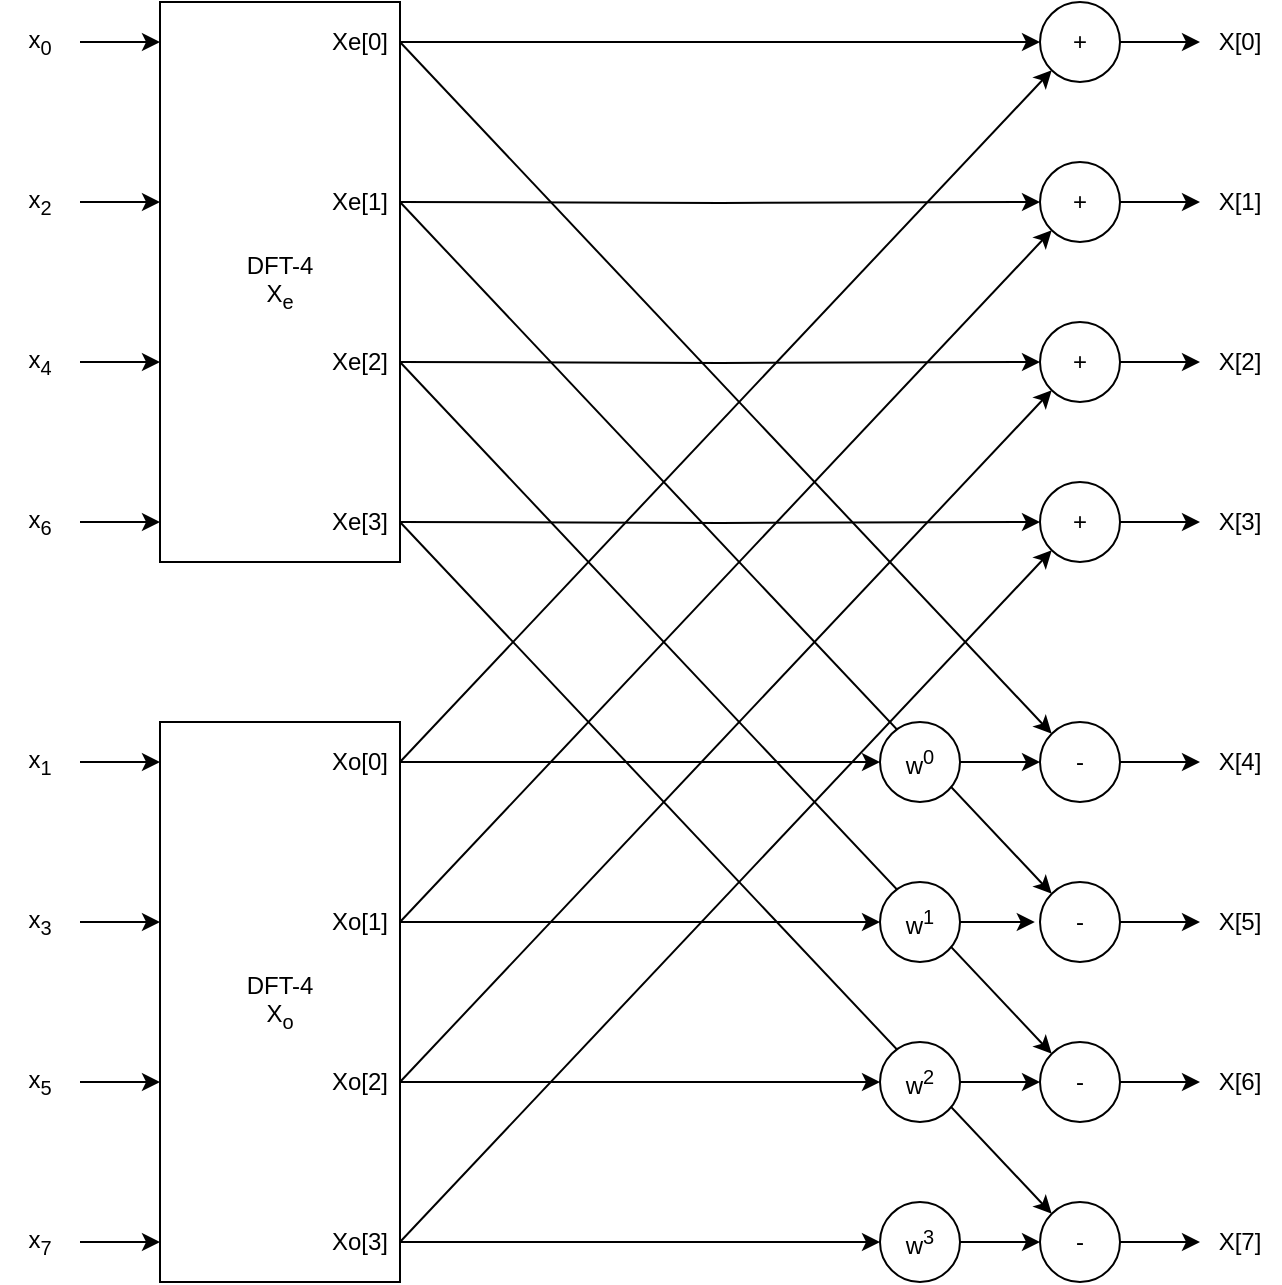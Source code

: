 <mxfile version="24.7.17" pages="2">
  <diagram name="2xDFT4" id="gD8c96IkgTmoQLY79Ei3">
    <mxGraphModel dx="957" dy="1073" grid="1" gridSize="10" guides="1" tooltips="1" connect="1" arrows="1" fold="1" page="1" pageScale="1" pageWidth="850" pageHeight="1100" math="0" shadow="0">
      <root>
        <mxCell id="0" />
        <mxCell id="1" parent="0" />
        <mxCell id="3q37I09VjITPh739Htb_-2" value="DFT-4&lt;br&gt;&lt;div&gt;X&lt;sub&gt;o&lt;/sub&gt;&lt;/div&gt;" style="rounded=0;whiteSpace=wrap;html=1;" vertex="1" parent="1">
          <mxGeometry x="240" y="560" width="120" height="280" as="geometry" />
        </mxCell>
        <mxCell id="3q37I09VjITPh739Htb_-1" value="DFT-4&lt;br&gt;&lt;div&gt;X&lt;sub&gt;e&lt;/sub&gt;&lt;/div&gt;" style="rounded=0;whiteSpace=wrap;html=1;" vertex="1" parent="1">
          <mxGeometry x="240" y="200" width="120" height="280" as="geometry" />
        </mxCell>
        <mxCell id="QU17nhUeq2356L-H8gX_-61" value="" style="endArrow=classic;html=1;rounded=0;entryX=0;entryY=0;entryDx=0;entryDy=0;exitX=1;exitY=0.5;exitDx=0;exitDy=0;" edge="1" parent="1" source="QU17nhUeq2356L-H8gX_-16" target="QU17nhUeq2356L-H8gX_-53">
          <mxGeometry width="50" height="50" relative="1" as="geometry">
            <mxPoint x="600" y="590" as="sourcePoint" />
            <mxPoint x="650" y="540" as="targetPoint" />
          </mxGeometry>
        </mxCell>
        <mxCell id="QU17nhUeq2356L-H8gX_-59" value="" style="endArrow=classic;html=1;rounded=0;entryX=0;entryY=0;entryDx=0;entryDy=0;exitX=1;exitY=0.5;exitDx=0;exitDy=0;" edge="1" parent="1" source="QU17nhUeq2356L-H8gX_-15" target="QU17nhUeq2356L-H8gX_-49">
          <mxGeometry width="50" height="50" relative="1" as="geometry">
            <mxPoint x="600" y="590" as="sourcePoint" />
            <mxPoint x="650" y="540" as="targetPoint" />
          </mxGeometry>
        </mxCell>
        <mxCell id="QU17nhUeq2356L-H8gX_-57" value="" style="endArrow=classic;html=1;rounded=0;entryX=0;entryY=0;entryDx=0;entryDy=0;exitX=1;exitY=0.5;exitDx=0;exitDy=0;" edge="1" parent="1" source="QU17nhUeq2356L-H8gX_-14" target="QU17nhUeq2356L-H8gX_-45">
          <mxGeometry width="50" height="50" relative="1" as="geometry">
            <mxPoint x="600" y="590" as="sourcePoint" />
            <mxPoint x="650" y="540" as="targetPoint" />
          </mxGeometry>
        </mxCell>
        <mxCell id="QU17nhUeq2356L-H8gX_-1" value="X[0]" style="text;html=1;align=center;verticalAlign=middle;whiteSpace=wrap;rounded=0;" vertex="1" parent="1">
          <mxGeometry x="760" y="200" width="40" height="40" as="geometry" />
        </mxCell>
        <mxCell id="QU17nhUeq2356L-H8gX_-3" value="X[1]" style="text;html=1;align=center;verticalAlign=middle;whiteSpace=wrap;rounded=0;" vertex="1" parent="1">
          <mxGeometry x="760" y="280" width="40" height="40" as="geometry" />
        </mxCell>
        <mxCell id="QU17nhUeq2356L-H8gX_-4" value="X[2]" style="text;html=1;align=center;verticalAlign=middle;whiteSpace=wrap;rounded=0;" vertex="1" parent="1">
          <mxGeometry x="760" y="360" width="40" height="40" as="geometry" />
        </mxCell>
        <mxCell id="QU17nhUeq2356L-H8gX_-5" value="X[3]" style="text;html=1;align=center;verticalAlign=middle;whiteSpace=wrap;rounded=0;" vertex="1" parent="1">
          <mxGeometry x="760" y="440" width="40" height="40" as="geometry" />
        </mxCell>
        <mxCell id="QU17nhUeq2356L-H8gX_-6" value="X[4]" style="text;html=1;align=center;verticalAlign=middle;whiteSpace=wrap;rounded=0;" vertex="1" parent="1">
          <mxGeometry x="760" y="560" width="40" height="40" as="geometry" />
        </mxCell>
        <mxCell id="QU17nhUeq2356L-H8gX_-7" value="X[5]" style="text;html=1;align=center;verticalAlign=middle;whiteSpace=wrap;rounded=0;rotation=0;" vertex="1" parent="1">
          <mxGeometry x="760" y="640" width="40" height="40" as="geometry" />
        </mxCell>
        <mxCell id="QU17nhUeq2356L-H8gX_-8" value="X[6]" style="text;html=1;align=center;verticalAlign=middle;whiteSpace=wrap;rounded=0;" vertex="1" parent="1">
          <mxGeometry x="760" y="720" width="40" height="40" as="geometry" />
        </mxCell>
        <mxCell id="QU17nhUeq2356L-H8gX_-9" value="X[7]" style="text;html=1;align=center;verticalAlign=middle;whiteSpace=wrap;rounded=0;" vertex="1" parent="1">
          <mxGeometry x="760" y="800" width="40" height="40" as="geometry" />
        </mxCell>
        <mxCell id="QU17nhUeq2356L-H8gX_-22" style="edgeStyle=orthogonalEdgeStyle;rounded=0;orthogonalLoop=1;jettySize=auto;html=1;exitX=1;exitY=0.5;exitDx=0;exitDy=0;entryX=0;entryY=0.5;entryDx=0;entryDy=0;" edge="1" parent="1" source="QU17nhUeq2356L-H8gX_-13" target="QU17nhUeq2356L-H8gX_-21">
          <mxGeometry relative="1" as="geometry" />
        </mxCell>
        <mxCell id="QU17nhUeq2356L-H8gX_-13" value="Xe[0]" style="text;html=1;align=center;verticalAlign=middle;whiteSpace=wrap;rounded=0;" vertex="1" parent="1">
          <mxGeometry x="320" y="200" width="40" height="40" as="geometry" />
        </mxCell>
        <mxCell id="QU17nhUeq2356L-H8gX_-14" value="Xe[1]" style="text;html=1;align=center;verticalAlign=middle;whiteSpace=wrap;rounded=0;" vertex="1" parent="1">
          <mxGeometry x="320" y="280" width="40" height="40" as="geometry" />
        </mxCell>
        <mxCell id="QU17nhUeq2356L-H8gX_-15" value="Xe[2]" style="text;html=1;align=center;verticalAlign=middle;whiteSpace=wrap;rounded=0;" vertex="1" parent="1">
          <mxGeometry x="320" y="360" width="40" height="40" as="geometry" />
        </mxCell>
        <mxCell id="QU17nhUeq2356L-H8gX_-16" value="Xe[3]" style="text;html=1;align=center;verticalAlign=middle;whiteSpace=wrap;rounded=0;" vertex="1" parent="1">
          <mxGeometry x="320" y="440" width="40" height="40" as="geometry" />
        </mxCell>
        <mxCell id="QU17nhUeq2356L-H8gX_-17" value="Xo[0]" style="text;html=1;align=center;verticalAlign=middle;whiteSpace=wrap;rounded=0;" vertex="1" parent="1">
          <mxGeometry x="320" y="560" width="40" height="40" as="geometry" />
        </mxCell>
        <mxCell id="QU17nhUeq2356L-H8gX_-18" value="Xo[1]" style="text;html=1;align=center;verticalAlign=middle;whiteSpace=wrap;rounded=0;" vertex="1" parent="1">
          <mxGeometry x="320" y="640" width="40" height="40" as="geometry" />
        </mxCell>
        <mxCell id="QU17nhUeq2356L-H8gX_-19" value="Xo[2]" style="text;html=1;align=center;verticalAlign=middle;whiteSpace=wrap;rounded=0;" vertex="1" parent="1">
          <mxGeometry x="320" y="720" width="40" height="40" as="geometry" />
        </mxCell>
        <mxCell id="QU17nhUeq2356L-H8gX_-20" value="Xo[3]" style="text;html=1;align=center;verticalAlign=middle;whiteSpace=wrap;rounded=0;" vertex="1" parent="1">
          <mxGeometry x="320" y="800" width="40" height="40" as="geometry" />
        </mxCell>
        <mxCell id="QU17nhUeq2356L-H8gX_-21" value="+" style="ellipse;whiteSpace=wrap;html=1;aspect=fixed;" vertex="1" parent="1">
          <mxGeometry x="680" y="200" width="40" height="40" as="geometry" />
        </mxCell>
        <mxCell id="QU17nhUeq2356L-H8gX_-24" value="" style="endArrow=classic;html=1;rounded=0;entryX=0;entryY=1;entryDx=0;entryDy=0;exitX=1;exitY=0.5;exitDx=0;exitDy=0;" edge="1" parent="1" source="QU17nhUeq2356L-H8gX_-17" target="QU17nhUeq2356L-H8gX_-21">
          <mxGeometry width="50" height="50" relative="1" as="geometry">
            <mxPoint x="400" y="330" as="sourcePoint" />
            <mxPoint x="450" y="280" as="targetPoint" />
          </mxGeometry>
        </mxCell>
        <mxCell id="QU17nhUeq2356L-H8gX_-26" value="" style="endArrow=classic;html=1;rounded=0;entryX=0;entryY=0.5;entryDx=0;entryDy=0;exitX=1;exitY=0.5;exitDx=0;exitDy=0;" edge="1" parent="1" source="QU17nhUeq2356L-H8gX_-21" target="QU17nhUeq2356L-H8gX_-1">
          <mxGeometry width="50" height="50" relative="1" as="geometry">
            <mxPoint x="600" y="330" as="sourcePoint" />
            <mxPoint x="650" y="280" as="targetPoint" />
          </mxGeometry>
        </mxCell>
        <mxCell id="QU17nhUeq2356L-H8gX_-27" style="edgeStyle=orthogonalEdgeStyle;rounded=0;orthogonalLoop=1;jettySize=auto;html=1;exitX=1;exitY=0.5;exitDx=0;exitDy=0;entryX=0;entryY=0.5;entryDx=0;entryDy=0;" edge="1" parent="1" target="QU17nhUeq2356L-H8gX_-28">
          <mxGeometry relative="1" as="geometry">
            <mxPoint x="360" y="300" as="sourcePoint" />
          </mxGeometry>
        </mxCell>
        <mxCell id="QU17nhUeq2356L-H8gX_-28" value="+" style="ellipse;whiteSpace=wrap;html=1;aspect=fixed;" vertex="1" parent="1">
          <mxGeometry x="680" y="280" width="40" height="40" as="geometry" />
        </mxCell>
        <mxCell id="QU17nhUeq2356L-H8gX_-29" value="" style="endArrow=classic;html=1;rounded=0;entryX=0;entryY=1;entryDx=0;entryDy=0;exitX=1;exitY=0.5;exitDx=0;exitDy=0;" edge="1" parent="1" target="QU17nhUeq2356L-H8gX_-28" source="QU17nhUeq2356L-H8gX_-18">
          <mxGeometry width="50" height="50" relative="1" as="geometry">
            <mxPoint x="360" y="620" as="sourcePoint" />
            <mxPoint x="450" y="360" as="targetPoint" />
          </mxGeometry>
        </mxCell>
        <mxCell id="QU17nhUeq2356L-H8gX_-30" value="" style="endArrow=classic;html=1;rounded=0;entryX=0;entryY=0.5;entryDx=0;entryDy=0;exitX=1;exitY=0.5;exitDx=0;exitDy=0;" edge="1" parent="1" source="QU17nhUeq2356L-H8gX_-28">
          <mxGeometry width="50" height="50" relative="1" as="geometry">
            <mxPoint x="600" y="410" as="sourcePoint" />
            <mxPoint x="760" y="300" as="targetPoint" />
          </mxGeometry>
        </mxCell>
        <mxCell id="QU17nhUeq2356L-H8gX_-31" style="edgeStyle=orthogonalEdgeStyle;rounded=0;orthogonalLoop=1;jettySize=auto;html=1;exitX=1;exitY=0.5;exitDx=0;exitDy=0;entryX=0;entryY=0.5;entryDx=0;entryDy=0;" edge="1" parent="1" target="QU17nhUeq2356L-H8gX_-32">
          <mxGeometry relative="1" as="geometry">
            <mxPoint x="360" y="380" as="sourcePoint" />
          </mxGeometry>
        </mxCell>
        <mxCell id="QU17nhUeq2356L-H8gX_-32" value="+" style="ellipse;whiteSpace=wrap;html=1;aspect=fixed;" vertex="1" parent="1">
          <mxGeometry x="680" y="360" width="40" height="40" as="geometry" />
        </mxCell>
        <mxCell id="QU17nhUeq2356L-H8gX_-33" value="" style="endArrow=classic;html=1;rounded=0;entryX=0;entryY=1;entryDx=0;entryDy=0;exitX=1;exitY=0.5;exitDx=0;exitDy=0;" edge="1" parent="1" target="QU17nhUeq2356L-H8gX_-32" source="QU17nhUeq2356L-H8gX_-19">
          <mxGeometry width="50" height="50" relative="1" as="geometry">
            <mxPoint x="360" y="420" as="sourcePoint" />
            <mxPoint x="450" y="440" as="targetPoint" />
          </mxGeometry>
        </mxCell>
        <mxCell id="QU17nhUeq2356L-H8gX_-34" value="" style="endArrow=classic;html=1;rounded=0;entryX=0;entryY=0.5;entryDx=0;entryDy=0;exitX=1;exitY=0.5;exitDx=0;exitDy=0;" edge="1" parent="1" source="QU17nhUeq2356L-H8gX_-32">
          <mxGeometry width="50" height="50" relative="1" as="geometry">
            <mxPoint x="600" y="490" as="sourcePoint" />
            <mxPoint x="760" y="380" as="targetPoint" />
          </mxGeometry>
        </mxCell>
        <mxCell id="QU17nhUeq2356L-H8gX_-35" style="edgeStyle=orthogonalEdgeStyle;rounded=0;orthogonalLoop=1;jettySize=auto;html=1;exitX=1;exitY=0.5;exitDx=0;exitDy=0;entryX=0;entryY=0.5;entryDx=0;entryDy=0;" edge="1" parent="1" target="QU17nhUeq2356L-H8gX_-36">
          <mxGeometry relative="1" as="geometry">
            <mxPoint x="360" y="460" as="sourcePoint" />
          </mxGeometry>
        </mxCell>
        <mxCell id="QU17nhUeq2356L-H8gX_-36" value="+" style="ellipse;whiteSpace=wrap;html=1;aspect=fixed;" vertex="1" parent="1">
          <mxGeometry x="680" y="440" width="40" height="40" as="geometry" />
        </mxCell>
        <mxCell id="QU17nhUeq2356L-H8gX_-37" value="" style="endArrow=classic;html=1;rounded=0;entryX=0;entryY=1;entryDx=0;entryDy=0;exitX=1;exitY=0.5;exitDx=0;exitDy=0;" edge="1" parent="1" target="QU17nhUeq2356L-H8gX_-36" source="QU17nhUeq2356L-H8gX_-20">
          <mxGeometry width="50" height="50" relative="1" as="geometry">
            <mxPoint x="360" y="500" as="sourcePoint" />
            <mxPoint x="450" y="520" as="targetPoint" />
          </mxGeometry>
        </mxCell>
        <mxCell id="QU17nhUeq2356L-H8gX_-38" value="" style="endArrow=classic;html=1;rounded=0;entryX=0;entryY=0.5;entryDx=0;entryDy=0;exitX=1;exitY=0.5;exitDx=0;exitDy=0;" edge="1" parent="1" source="QU17nhUeq2356L-H8gX_-36">
          <mxGeometry width="50" height="50" relative="1" as="geometry">
            <mxPoint x="600" y="570" as="sourcePoint" />
            <mxPoint x="760" y="460" as="targetPoint" />
          </mxGeometry>
        </mxCell>
        <mxCell id="QU17nhUeq2356L-H8gX_-39" value="-" style="ellipse;whiteSpace=wrap;html=1;aspect=fixed;" vertex="1" parent="1">
          <mxGeometry x="680" y="560" width="40" height="40" as="geometry" />
        </mxCell>
        <mxCell id="QU17nhUeq2356L-H8gX_-40" value="" style="endArrow=classic;html=1;rounded=0;entryX=0;entryY=0;entryDx=0;entryDy=0;exitX=1;exitY=0.5;exitDx=0;exitDy=0;" edge="1" parent="1" source="QU17nhUeq2356L-H8gX_-13" target="QU17nhUeq2356L-H8gX_-39">
          <mxGeometry width="50" height="50" relative="1" as="geometry">
            <mxPoint x="600" y="590" as="sourcePoint" />
            <mxPoint x="650" y="540" as="targetPoint" />
          </mxGeometry>
        </mxCell>
        <mxCell id="QU17nhUeq2356L-H8gX_-41" value="" style="endArrow=classic;html=1;rounded=0;exitX=1;exitY=0.5;exitDx=0;exitDy=0;entryX=0;entryY=0.5;entryDx=0;entryDy=0;" edge="1" parent="1" source="QU17nhUeq2356L-H8gX_-17" target="QU17nhUeq2356L-H8gX_-42">
          <mxGeometry width="50" height="50" relative="1" as="geometry">
            <mxPoint x="600" y="630" as="sourcePoint" />
            <mxPoint x="480" y="580" as="targetPoint" />
          </mxGeometry>
        </mxCell>
        <mxCell id="QU17nhUeq2356L-H8gX_-42" value="w&lt;sup&gt;0&lt;/sup&gt;" style="ellipse;whiteSpace=wrap;html=1;aspect=fixed;" vertex="1" parent="1">
          <mxGeometry x="600" y="560" width="40" height="40" as="geometry" />
        </mxCell>
        <mxCell id="QU17nhUeq2356L-H8gX_-43" value="" style="endArrow=classic;html=1;rounded=0;exitX=1;exitY=0.5;exitDx=0;exitDy=0;entryX=0;entryY=0.5;entryDx=0;entryDy=0;" edge="1" parent="1" source="QU17nhUeq2356L-H8gX_-39" target="QU17nhUeq2356L-H8gX_-6">
          <mxGeometry width="50" height="50" relative="1" as="geometry">
            <mxPoint x="800" y="630" as="sourcePoint" />
            <mxPoint x="700" y="580" as="targetPoint" />
          </mxGeometry>
        </mxCell>
        <mxCell id="QU17nhUeq2356L-H8gX_-44" value="" style="endArrow=classic;html=1;rounded=0;exitX=1;exitY=0.5;exitDx=0;exitDy=0;entryX=0;entryY=0.5;entryDx=0;entryDy=0;" edge="1" parent="1" source="QU17nhUeq2356L-H8gX_-42" target="QU17nhUeq2356L-H8gX_-39">
          <mxGeometry width="50" height="50" relative="1" as="geometry">
            <mxPoint x="700" y="630" as="sourcePoint" />
            <mxPoint x="660" y="580" as="targetPoint" />
          </mxGeometry>
        </mxCell>
        <mxCell id="QU17nhUeq2356L-H8gX_-45" value="-" style="ellipse;whiteSpace=wrap;html=1;aspect=fixed;" vertex="1" parent="1">
          <mxGeometry x="680" y="640" width="40" height="40" as="geometry" />
        </mxCell>
        <mxCell id="QU17nhUeq2356L-H8gX_-46" value="w&lt;sup&gt;1&lt;/sup&gt;" style="ellipse;whiteSpace=wrap;html=1;aspect=fixed;" vertex="1" parent="1">
          <mxGeometry x="600" y="640" width="40" height="40" as="geometry" />
        </mxCell>
        <mxCell id="QU17nhUeq2356L-H8gX_-47" value="" style="endArrow=classic;html=1;rounded=0;exitX=1;exitY=0.5;exitDx=0;exitDy=0;entryX=0;entryY=0.5;entryDx=0;entryDy=0;" edge="1" parent="1" source="QU17nhUeq2356L-H8gX_-45" target="QU17nhUeq2356L-H8gX_-7">
          <mxGeometry width="50" height="50" relative="1" as="geometry">
            <mxPoint x="800" y="710" as="sourcePoint" />
            <mxPoint x="700" y="660" as="targetPoint" />
          </mxGeometry>
        </mxCell>
        <mxCell id="QU17nhUeq2356L-H8gX_-48" value="" style="endArrow=classic;html=1;rounded=0;exitX=1;exitY=0.5;exitDx=0;exitDy=0;entryX=-0.065;entryY=0.5;entryDx=0;entryDy=0;entryPerimeter=0;" edge="1" parent="1" source="QU17nhUeq2356L-H8gX_-46" target="QU17nhUeq2356L-H8gX_-45">
          <mxGeometry width="50" height="50" relative="1" as="geometry">
            <mxPoint x="700" y="710" as="sourcePoint" />
            <mxPoint x="660" y="660" as="targetPoint" />
          </mxGeometry>
        </mxCell>
        <mxCell id="QU17nhUeq2356L-H8gX_-49" value="-" style="ellipse;whiteSpace=wrap;html=1;aspect=fixed;" vertex="1" parent="1">
          <mxGeometry x="680" y="720" width="40" height="40" as="geometry" />
        </mxCell>
        <mxCell id="QU17nhUeq2356L-H8gX_-50" value="w&lt;sup&gt;2&lt;/sup&gt;" style="ellipse;whiteSpace=wrap;html=1;aspect=fixed;" vertex="1" parent="1">
          <mxGeometry x="600" y="720" width="40" height="40" as="geometry" />
        </mxCell>
        <mxCell id="QU17nhUeq2356L-H8gX_-51" value="" style="endArrow=classic;html=1;rounded=0;exitX=1;exitY=0.5;exitDx=0;exitDy=0;entryX=0;entryY=0.5;entryDx=0;entryDy=0;" edge="1" parent="1" source="QU17nhUeq2356L-H8gX_-49" target="QU17nhUeq2356L-H8gX_-8">
          <mxGeometry width="50" height="50" relative="1" as="geometry">
            <mxPoint x="800" y="790" as="sourcePoint" />
            <mxPoint x="700" y="740" as="targetPoint" />
          </mxGeometry>
        </mxCell>
        <mxCell id="QU17nhUeq2356L-H8gX_-52" value="" style="endArrow=classic;html=1;rounded=0;exitX=1;exitY=0.5;exitDx=0;exitDy=0;entryX=0;entryY=0.5;entryDx=0;entryDy=0;" edge="1" parent="1" source="QU17nhUeq2356L-H8gX_-50" target="QU17nhUeq2356L-H8gX_-49">
          <mxGeometry width="50" height="50" relative="1" as="geometry">
            <mxPoint x="700" y="790" as="sourcePoint" />
            <mxPoint x="660" y="740" as="targetPoint" />
          </mxGeometry>
        </mxCell>
        <mxCell id="QU17nhUeq2356L-H8gX_-53" value="-" style="ellipse;whiteSpace=wrap;html=1;aspect=fixed;" vertex="1" parent="1">
          <mxGeometry x="680" y="800" width="40" height="40" as="geometry" />
        </mxCell>
        <mxCell id="QU17nhUeq2356L-H8gX_-54" value="w&lt;sup&gt;3&lt;/sup&gt;" style="ellipse;whiteSpace=wrap;html=1;aspect=fixed;" vertex="1" parent="1">
          <mxGeometry x="600" y="800" width="40" height="40" as="geometry" />
        </mxCell>
        <mxCell id="QU17nhUeq2356L-H8gX_-55" value="" style="endArrow=classic;html=1;rounded=0;exitX=1;exitY=0.5;exitDx=0;exitDy=0;entryX=0;entryY=0.5;entryDx=0;entryDy=0;" edge="1" parent="1" source="QU17nhUeq2356L-H8gX_-53" target="QU17nhUeq2356L-H8gX_-9">
          <mxGeometry width="50" height="50" relative="1" as="geometry">
            <mxPoint x="800" y="870" as="sourcePoint" />
            <mxPoint x="700" y="820" as="targetPoint" />
          </mxGeometry>
        </mxCell>
        <mxCell id="QU17nhUeq2356L-H8gX_-56" value="" style="endArrow=classic;html=1;rounded=0;exitX=1;exitY=0.5;exitDx=0;exitDy=0;entryX=0;entryY=0.5;entryDx=0;entryDy=0;" edge="1" parent="1" source="QU17nhUeq2356L-H8gX_-54" target="QU17nhUeq2356L-H8gX_-53">
          <mxGeometry width="50" height="50" relative="1" as="geometry">
            <mxPoint x="700" y="870" as="sourcePoint" />
            <mxPoint x="660" y="820" as="targetPoint" />
          </mxGeometry>
        </mxCell>
        <mxCell id="QU17nhUeq2356L-H8gX_-58" value="" style="endArrow=classic;html=1;rounded=0;exitX=1;exitY=0.5;exitDx=0;exitDy=0;entryX=0;entryY=0.5;entryDx=0;entryDy=0;" edge="1" parent="1" source="QU17nhUeq2356L-H8gX_-18" target="QU17nhUeq2356L-H8gX_-46">
          <mxGeometry width="50" height="50" relative="1" as="geometry">
            <mxPoint x="600" y="630" as="sourcePoint" />
            <mxPoint x="550" y="660" as="targetPoint" />
          </mxGeometry>
        </mxCell>
        <mxCell id="QU17nhUeq2356L-H8gX_-60" value="" style="endArrow=classic;html=1;rounded=0;exitX=1;exitY=0.5;exitDx=0;exitDy=0;entryX=0;entryY=0.5;entryDx=0;entryDy=0;" edge="1" parent="1" source="QU17nhUeq2356L-H8gX_-19" target="QU17nhUeq2356L-H8gX_-50">
          <mxGeometry width="50" height="50" relative="1" as="geometry">
            <mxPoint x="360" y="460" as="sourcePoint" />
            <mxPoint x="480" y="740" as="targetPoint" />
          </mxGeometry>
        </mxCell>
        <mxCell id="QU17nhUeq2356L-H8gX_-62" value="" style="endArrow=classic;html=1;rounded=0;exitX=1;exitY=0.5;exitDx=0;exitDy=0;entryX=0;entryY=0.5;entryDx=0;entryDy=0;" edge="1" parent="1" source="QU17nhUeq2356L-H8gX_-20" target="QU17nhUeq2356L-H8gX_-54">
          <mxGeometry width="50" height="50" relative="1" as="geometry">
            <mxPoint x="600" y="630" as="sourcePoint" />
            <mxPoint x="480" y="820" as="targetPoint" />
          </mxGeometry>
        </mxCell>
        <mxCell id="LMC16H0g1_Q8__J4VM31-1" value="" style="endArrow=classic;html=1;rounded=0;entryX=0;entryY=0.5;entryDx=0;entryDy=0;exitX=1;exitY=0.5;exitDx=0;exitDy=0;" edge="1" parent="1">
          <mxGeometry width="50" height="50" relative="1" as="geometry">
            <mxPoint x="200" y="220" as="sourcePoint" />
            <mxPoint x="240" y="220" as="targetPoint" />
          </mxGeometry>
        </mxCell>
        <mxCell id="LMC16H0g1_Q8__J4VM31-2" value="" style="endArrow=classic;html=1;rounded=0;entryX=0;entryY=0.5;entryDx=0;entryDy=0;exitX=1;exitY=0.5;exitDx=0;exitDy=0;" edge="1" parent="1">
          <mxGeometry width="50" height="50" relative="1" as="geometry">
            <mxPoint x="200" y="300" as="sourcePoint" />
            <mxPoint x="240" y="300" as="targetPoint" />
          </mxGeometry>
        </mxCell>
        <mxCell id="LMC16H0g1_Q8__J4VM31-3" value="" style="endArrow=classic;html=1;rounded=0;entryX=0;entryY=0.5;entryDx=0;entryDy=0;exitX=1;exitY=0.5;exitDx=0;exitDy=0;" edge="1" parent="1">
          <mxGeometry width="50" height="50" relative="1" as="geometry">
            <mxPoint x="200" y="380" as="sourcePoint" />
            <mxPoint x="240" y="380" as="targetPoint" />
          </mxGeometry>
        </mxCell>
        <mxCell id="LMC16H0g1_Q8__J4VM31-4" value="" style="endArrow=classic;html=1;rounded=0;entryX=0;entryY=0.5;entryDx=0;entryDy=0;exitX=1;exitY=0.5;exitDx=0;exitDy=0;" edge="1" parent="1">
          <mxGeometry width="50" height="50" relative="1" as="geometry">
            <mxPoint x="200" y="460" as="sourcePoint" />
            <mxPoint x="240" y="460" as="targetPoint" />
          </mxGeometry>
        </mxCell>
        <mxCell id="LMC16H0g1_Q8__J4VM31-5" value="" style="endArrow=classic;html=1;rounded=0;exitX=1;exitY=0.5;exitDx=0;exitDy=0;entryX=0;entryY=0.5;entryDx=0;entryDy=0;" edge="1" parent="1">
          <mxGeometry width="50" height="50" relative="1" as="geometry">
            <mxPoint x="200" y="580" as="sourcePoint" />
            <mxPoint x="240" y="580" as="targetPoint" />
          </mxGeometry>
        </mxCell>
        <mxCell id="LMC16H0g1_Q8__J4VM31-6" value="" style="endArrow=classic;html=1;rounded=0;exitX=1;exitY=0.5;exitDx=0;exitDy=0;entryX=0;entryY=0.5;entryDx=0;entryDy=0;" edge="1" parent="1">
          <mxGeometry width="50" height="50" relative="1" as="geometry">
            <mxPoint x="200" y="660" as="sourcePoint" />
            <mxPoint x="240" y="660" as="targetPoint" />
          </mxGeometry>
        </mxCell>
        <mxCell id="LMC16H0g1_Q8__J4VM31-7" value="" style="endArrow=classic;html=1;rounded=0;exitX=1;exitY=0.5;exitDx=0;exitDy=0;entryX=0;entryY=0.5;entryDx=0;entryDy=0;" edge="1" parent="1">
          <mxGeometry width="50" height="50" relative="1" as="geometry">
            <mxPoint x="200" y="740" as="sourcePoint" />
            <mxPoint x="240" y="740" as="targetPoint" />
          </mxGeometry>
        </mxCell>
        <mxCell id="LMC16H0g1_Q8__J4VM31-8" value="" style="endArrow=classic;html=1;rounded=0;exitX=1;exitY=0.5;exitDx=0;exitDy=0;entryX=0;entryY=0.5;entryDx=0;entryDy=0;" edge="1" parent="1">
          <mxGeometry width="50" height="50" relative="1" as="geometry">
            <mxPoint x="200" y="820" as="sourcePoint" />
            <mxPoint x="240" y="820" as="targetPoint" />
          </mxGeometry>
        </mxCell>
        <mxCell id="LMC16H0g1_Q8__J4VM31-9" value="x&lt;sub&gt;0&lt;/sub&gt;" style="text;html=1;align=center;verticalAlign=middle;whiteSpace=wrap;rounded=0;" vertex="1" parent="1">
          <mxGeometry x="160" y="200" width="40" height="40" as="geometry" />
        </mxCell>
        <mxCell id="LMC16H0g1_Q8__J4VM31-10" value="x&lt;sub&gt;2&lt;/sub&gt;" style="text;html=1;align=center;verticalAlign=middle;whiteSpace=wrap;rounded=0;" vertex="1" parent="1">
          <mxGeometry x="160" y="280" width="40" height="40" as="geometry" />
        </mxCell>
        <mxCell id="LMC16H0g1_Q8__J4VM31-13" value="x&lt;sub&gt;4&lt;/sub&gt;" style="text;html=1;align=center;verticalAlign=middle;whiteSpace=wrap;rounded=0;" vertex="1" parent="1">
          <mxGeometry x="160" y="360" width="40" height="40" as="geometry" />
        </mxCell>
        <mxCell id="LMC16H0g1_Q8__J4VM31-14" value="x&lt;sub&gt;6&lt;/sub&gt;" style="text;html=1;align=center;verticalAlign=middle;whiteSpace=wrap;rounded=0;" vertex="1" parent="1">
          <mxGeometry x="160" y="440" width="40" height="40" as="geometry" />
        </mxCell>
        <mxCell id="LMC16H0g1_Q8__J4VM31-15" value="x&lt;sub&gt;1&lt;/sub&gt;" style="text;html=1;align=center;verticalAlign=middle;whiteSpace=wrap;rounded=0;" vertex="1" parent="1">
          <mxGeometry x="160" y="560" width="40" height="40" as="geometry" />
        </mxCell>
        <mxCell id="LMC16H0g1_Q8__J4VM31-16" value="x&lt;sub&gt;3&lt;/sub&gt;" style="text;html=1;align=center;verticalAlign=middle;whiteSpace=wrap;rounded=0;" vertex="1" parent="1">
          <mxGeometry x="160" y="640" width="40" height="40" as="geometry" />
        </mxCell>
        <mxCell id="LMC16H0g1_Q8__J4VM31-17" value="x&lt;sub&gt;5&lt;/sub&gt;" style="text;html=1;align=center;verticalAlign=middle;whiteSpace=wrap;rounded=0;" vertex="1" parent="1">
          <mxGeometry x="160" y="720" width="40" height="40" as="geometry" />
        </mxCell>
        <mxCell id="LMC16H0g1_Q8__J4VM31-18" value="x&lt;sub&gt;7&lt;/sub&gt;" style="text;html=1;align=center;verticalAlign=middle;whiteSpace=wrap;rounded=0;" vertex="1" parent="1">
          <mxGeometry x="160" y="800" width="40" height="40" as="geometry" />
        </mxCell>
      </root>
    </mxGraphModel>
  </diagram>
  <diagram name="DFT-8-butterflies" id="P3lsSHY0Dvrk7rKOe38R">
    <mxGraphModel dx="957" dy="1073" grid="1" gridSize="10" guides="1" tooltips="1" connect="1" arrows="1" fold="1" page="1" pageScale="1" pageWidth="850" pageHeight="1100" math="0" shadow="0">
      <root>
        <mxCell id="qaN5woKAVse2jO_3EgiA-0" />
        <mxCell id="qaN5woKAVse2jO_3EgiA-1" parent="qaN5woKAVse2jO_3EgiA-0" />
        <mxCell id="qaN5woKAVse2jO_3EgiA-2" value="X[0]" style="text;html=1;align=center;verticalAlign=middle;whiteSpace=wrap;rounded=0;" vertex="1" parent="qaN5woKAVse2jO_3EgiA-1">
          <mxGeometry x="640" y="200" width="40" height="40" as="geometry" />
        </mxCell>
        <mxCell id="qaN5woKAVse2jO_3EgiA-3" value="X[1]" style="text;html=1;align=center;verticalAlign=middle;whiteSpace=wrap;rounded=0;" vertex="1" parent="qaN5woKAVse2jO_3EgiA-1">
          <mxGeometry x="640" y="320" width="40" height="40" as="geometry" />
        </mxCell>
        <mxCell id="qaN5woKAVse2jO_3EgiA-4" value="X[2]" style="text;html=1;align=center;verticalAlign=middle;whiteSpace=wrap;rounded=0;" vertex="1" parent="qaN5woKAVse2jO_3EgiA-1">
          <mxGeometry x="640" y="440" width="40" height="40" as="geometry" />
        </mxCell>
        <mxCell id="qaN5woKAVse2jO_3EgiA-5" value="X[3]" style="text;html=1;align=center;verticalAlign=middle;whiteSpace=wrap;rounded=0;" vertex="1" parent="qaN5woKAVse2jO_3EgiA-1">
          <mxGeometry x="640" y="560" width="40" height="40" as="geometry" />
        </mxCell>
        <mxCell id="qaN5woKAVse2jO_3EgiA-6" value="X[4]" style="text;html=1;align=center;verticalAlign=middle;whiteSpace=wrap;rounded=0;" vertex="1" parent="qaN5woKAVse2jO_3EgiA-1">
          <mxGeometry x="640" y="260" width="40" height="40" as="geometry" />
        </mxCell>
        <mxCell id="qaN5woKAVse2jO_3EgiA-7" value="X[5]" style="text;html=1;align=center;verticalAlign=middle;whiteSpace=wrap;rounded=0;rotation=0;" vertex="1" parent="qaN5woKAVse2jO_3EgiA-1">
          <mxGeometry x="640" y="380" width="40" height="40" as="geometry" />
        </mxCell>
        <mxCell id="qaN5woKAVse2jO_3EgiA-8" value="X[6]" style="text;html=1;align=center;verticalAlign=middle;whiteSpace=wrap;rounded=0;" vertex="1" parent="qaN5woKAVse2jO_3EgiA-1">
          <mxGeometry x="640" y="500" width="40" height="40" as="geometry" />
        </mxCell>
        <mxCell id="qaN5woKAVse2jO_3EgiA-9" value="X[7]" style="text;html=1;align=center;verticalAlign=middle;whiteSpace=wrap;rounded=0;" vertex="1" parent="qaN5woKAVse2jO_3EgiA-1">
          <mxGeometry x="640" y="620" width="40" height="40" as="geometry" />
        </mxCell>
        <mxCell id="qaN5woKAVse2jO_3EgiA-10" style="edgeStyle=orthogonalEdgeStyle;rounded=0;orthogonalLoop=1;jettySize=auto;html=1;exitX=1;exitY=0.5;exitDx=0;exitDy=0;entryX=0;entryY=0.5;entryDx=0;entryDy=0;" edge="1" parent="qaN5woKAVse2jO_3EgiA-1" source="qaN5woKAVse2jO_3EgiA-11" target="qaN5woKAVse2jO_3EgiA-19">
          <mxGeometry relative="1" as="geometry" />
        </mxCell>
        <mxCell id="qaN5woKAVse2jO_3EgiA-11" value="Xe[0]" style="text;html=1;align=center;verticalAlign=middle;whiteSpace=wrap;rounded=0;" vertex="1" parent="qaN5woKAVse2jO_3EgiA-1">
          <mxGeometry x="400" y="200" width="40" height="40" as="geometry" />
        </mxCell>
        <mxCell id="qaN5woKAVse2jO_3EgiA-12" value="Xe[1]" style="text;html=1;align=center;verticalAlign=middle;whiteSpace=wrap;rounded=0;" vertex="1" parent="qaN5woKAVse2jO_3EgiA-1">
          <mxGeometry x="400" y="320" width="40" height="40" as="geometry" />
        </mxCell>
        <mxCell id="qaN5woKAVse2jO_3EgiA-13" value="Xe[2]" style="text;html=1;align=center;verticalAlign=middle;whiteSpace=wrap;rounded=0;" vertex="1" parent="qaN5woKAVse2jO_3EgiA-1">
          <mxGeometry x="400" y="440" width="40" height="40" as="geometry" />
        </mxCell>
        <mxCell id="qaN5woKAVse2jO_3EgiA-14" value="Xe[3]" style="text;html=1;align=center;verticalAlign=middle;whiteSpace=wrap;rounded=0;" vertex="1" parent="qaN5woKAVse2jO_3EgiA-1">
          <mxGeometry x="400" y="560" width="40" height="40" as="geometry" />
        </mxCell>
        <mxCell id="qaN5woKAVse2jO_3EgiA-15" value="Xo[0]" style="text;html=1;align=center;verticalAlign=middle;whiteSpace=wrap;rounded=0;" vertex="1" parent="qaN5woKAVse2jO_3EgiA-1">
          <mxGeometry x="400" y="260" width="40" height="40" as="geometry" />
        </mxCell>
        <mxCell id="qaN5woKAVse2jO_3EgiA-16" value="Xo[1]" style="text;html=1;align=center;verticalAlign=middle;whiteSpace=wrap;rounded=0;" vertex="1" parent="qaN5woKAVse2jO_3EgiA-1">
          <mxGeometry x="400" y="380" width="40" height="40" as="geometry" />
        </mxCell>
        <mxCell id="qaN5woKAVse2jO_3EgiA-17" value="Xo[2]" style="text;html=1;align=center;verticalAlign=middle;whiteSpace=wrap;rounded=0;" vertex="1" parent="qaN5woKAVse2jO_3EgiA-1">
          <mxGeometry x="400" y="500" width="40" height="40" as="geometry" />
        </mxCell>
        <mxCell id="qaN5woKAVse2jO_3EgiA-18" value="Xo[3]" style="text;html=1;align=center;verticalAlign=middle;whiteSpace=wrap;rounded=0;" vertex="1" parent="qaN5woKAVse2jO_3EgiA-1">
          <mxGeometry x="400" y="620" width="40" height="40" as="geometry" />
        </mxCell>
        <mxCell id="qaN5woKAVse2jO_3EgiA-19" value="+" style="ellipse;whiteSpace=wrap;html=1;aspect=fixed;" vertex="1" parent="qaN5woKAVse2jO_3EgiA-1">
          <mxGeometry x="560" y="200" width="40" height="40" as="geometry" />
        </mxCell>
        <mxCell id="qaN5woKAVse2jO_3EgiA-20" value="" style="endArrow=classic;html=1;rounded=0;entryX=0;entryY=1;entryDx=0;entryDy=0;exitX=1;exitY=0.5;exitDx=0;exitDy=0;" edge="1" parent="qaN5woKAVse2jO_3EgiA-1" source="qaN5woKAVse2jO_3EgiA-15" target="qaN5woKAVse2jO_3EgiA-19">
          <mxGeometry width="50" height="50" relative="1" as="geometry">
            <mxPoint x="400" y="330" as="sourcePoint" />
            <mxPoint x="450" y="280" as="targetPoint" />
          </mxGeometry>
        </mxCell>
        <mxCell id="qaN5woKAVse2jO_3EgiA-21" value="" style="endArrow=classic;html=1;rounded=0;entryX=0;entryY=0.5;entryDx=0;entryDy=0;exitX=1;exitY=0.5;exitDx=0;exitDy=0;" edge="1" parent="qaN5woKAVse2jO_3EgiA-1" source="qaN5woKAVse2jO_3EgiA-19" target="qaN5woKAVse2jO_3EgiA-2">
          <mxGeometry width="50" height="50" relative="1" as="geometry">
            <mxPoint x="480" y="330" as="sourcePoint" />
            <mxPoint x="530" y="280" as="targetPoint" />
          </mxGeometry>
        </mxCell>
        <mxCell id="qaN5woKAVse2jO_3EgiA-22" style="edgeStyle=orthogonalEdgeStyle;rounded=0;orthogonalLoop=1;jettySize=auto;html=1;exitX=1;exitY=0.5;exitDx=0;exitDy=0;entryX=0;entryY=0.5;entryDx=0;entryDy=0;" edge="1" parent="qaN5woKAVse2jO_3EgiA-1" target="qaN5woKAVse2jO_3EgiA-23" source="qaN5woKAVse2jO_3EgiA-12">
          <mxGeometry relative="1" as="geometry">
            <mxPoint x="360" y="340" as="sourcePoint" />
          </mxGeometry>
        </mxCell>
        <mxCell id="qaN5woKAVse2jO_3EgiA-23" value="+" style="ellipse;whiteSpace=wrap;html=1;aspect=fixed;" vertex="1" parent="qaN5woKAVse2jO_3EgiA-1">
          <mxGeometry x="560" y="320" width="40" height="40" as="geometry" />
        </mxCell>
        <mxCell id="qaN5woKAVse2jO_3EgiA-24" value="" style="endArrow=classic;html=1;rounded=0;entryX=0;entryY=1;entryDx=0;entryDy=0;exitX=1;exitY=0.5;exitDx=0;exitDy=0;" edge="1" parent="qaN5woKAVse2jO_3EgiA-1" target="qaN5woKAVse2jO_3EgiA-23" source="qaN5woKAVse2jO_3EgiA-16">
          <mxGeometry width="50" height="50" relative="1" as="geometry">
            <mxPoint x="360" y="380" as="sourcePoint" />
            <mxPoint x="450" y="400" as="targetPoint" />
          </mxGeometry>
        </mxCell>
        <mxCell id="qaN5woKAVse2jO_3EgiA-25" value="" style="endArrow=classic;html=1;rounded=0;entryX=0;entryY=0.5;entryDx=0;entryDy=0;exitX=1;exitY=0.5;exitDx=0;exitDy=0;" edge="1" parent="qaN5woKAVse2jO_3EgiA-1" source="qaN5woKAVse2jO_3EgiA-23">
          <mxGeometry width="50" height="50" relative="1" as="geometry">
            <mxPoint x="480" y="450" as="sourcePoint" />
            <mxPoint x="640" y="340" as="targetPoint" />
          </mxGeometry>
        </mxCell>
        <mxCell id="qaN5woKAVse2jO_3EgiA-26" style="edgeStyle=orthogonalEdgeStyle;rounded=0;orthogonalLoop=1;jettySize=auto;html=1;entryX=0;entryY=0.5;entryDx=0;entryDy=0;" edge="1" parent="qaN5woKAVse2jO_3EgiA-1" target="qaN5woKAVse2jO_3EgiA-27">
          <mxGeometry relative="1" as="geometry">
            <mxPoint x="441" y="460" as="sourcePoint" />
          </mxGeometry>
        </mxCell>
        <mxCell id="qaN5woKAVse2jO_3EgiA-27" value="+" style="ellipse;whiteSpace=wrap;html=1;aspect=fixed;" vertex="1" parent="qaN5woKAVse2jO_3EgiA-1">
          <mxGeometry x="560" y="440" width="40" height="40" as="geometry" />
        </mxCell>
        <mxCell id="qaN5woKAVse2jO_3EgiA-28" value="" style="endArrow=classic;html=1;rounded=0;entryX=0;entryY=1;entryDx=0;entryDy=0;exitX=1;exitY=0.5;exitDx=0;exitDy=0;" edge="1" parent="qaN5woKAVse2jO_3EgiA-1" target="qaN5woKAVse2jO_3EgiA-27" source="qaN5woKAVse2jO_3EgiA-17">
          <mxGeometry width="50" height="50" relative="1" as="geometry">
            <mxPoint x="360" y="500" as="sourcePoint" />
            <mxPoint x="450" y="520" as="targetPoint" />
          </mxGeometry>
        </mxCell>
        <mxCell id="qaN5woKAVse2jO_3EgiA-29" value="" style="endArrow=classic;html=1;rounded=0;entryX=0;entryY=0.5;entryDx=0;entryDy=0;exitX=1;exitY=0.5;exitDx=0;exitDy=0;" edge="1" parent="qaN5woKAVse2jO_3EgiA-1" source="qaN5woKAVse2jO_3EgiA-27">
          <mxGeometry width="50" height="50" relative="1" as="geometry">
            <mxPoint x="480" y="570" as="sourcePoint" />
            <mxPoint x="640" y="460" as="targetPoint" />
          </mxGeometry>
        </mxCell>
        <mxCell id="qaN5woKAVse2jO_3EgiA-30" style="edgeStyle=orthogonalEdgeStyle;rounded=0;orthogonalLoop=1;jettySize=auto;html=1;exitX=1;exitY=0.5;exitDx=0;exitDy=0;entryX=0;entryY=0.5;entryDx=0;entryDy=0;" edge="1" parent="qaN5woKAVse2jO_3EgiA-1" target="qaN5woKAVse2jO_3EgiA-31" source="qaN5woKAVse2jO_3EgiA-14">
          <mxGeometry relative="1" as="geometry">
            <mxPoint x="360" y="580" as="sourcePoint" />
          </mxGeometry>
        </mxCell>
        <mxCell id="qaN5woKAVse2jO_3EgiA-31" value="+" style="ellipse;whiteSpace=wrap;html=1;aspect=fixed;" vertex="1" parent="qaN5woKAVse2jO_3EgiA-1">
          <mxGeometry x="560" y="560" width="40" height="40" as="geometry" />
        </mxCell>
        <mxCell id="qaN5woKAVse2jO_3EgiA-32" value="" style="endArrow=classic;html=1;rounded=0;entryX=0;entryY=1;entryDx=0;entryDy=0;exitX=1;exitY=0.5;exitDx=0;exitDy=0;" edge="1" parent="qaN5woKAVse2jO_3EgiA-1" target="qaN5woKAVse2jO_3EgiA-31" source="qaN5woKAVse2jO_3EgiA-18">
          <mxGeometry width="50" height="50" relative="1" as="geometry">
            <mxPoint x="360" y="620" as="sourcePoint" />
            <mxPoint x="450" y="640" as="targetPoint" />
          </mxGeometry>
        </mxCell>
        <mxCell id="qaN5woKAVse2jO_3EgiA-33" value="" style="endArrow=classic;html=1;rounded=0;entryX=0;entryY=0.5;entryDx=0;entryDy=0;exitX=1;exitY=0.5;exitDx=0;exitDy=0;" edge="1" parent="qaN5woKAVse2jO_3EgiA-1" source="qaN5woKAVse2jO_3EgiA-31">
          <mxGeometry width="50" height="50" relative="1" as="geometry">
            <mxPoint x="480" y="690" as="sourcePoint" />
            <mxPoint x="640" y="580" as="targetPoint" />
          </mxGeometry>
        </mxCell>
        <mxCell id="qaN5woKAVse2jO_3EgiA-34" value="-" style="ellipse;whiteSpace=wrap;html=1;aspect=fixed;" vertex="1" parent="qaN5woKAVse2jO_3EgiA-1">
          <mxGeometry x="560" y="260" width="40" height="40" as="geometry" />
        </mxCell>
        <mxCell id="qaN5woKAVse2jO_3EgiA-35" value="" style="endArrow=classic;html=1;rounded=0;exitX=1;exitY=0.5;exitDx=0;exitDy=0;entryX=0;entryY=0;entryDx=0;entryDy=0;" edge="1" parent="qaN5woKAVse2jO_3EgiA-1" source="qaN5woKAVse2jO_3EgiA-11" target="qaN5woKAVse2jO_3EgiA-34">
          <mxGeometry width="50" height="50" relative="1" as="geometry">
            <mxPoint x="600" y="590" as="sourcePoint" />
            <mxPoint x="540" y="260" as="targetPoint" />
          </mxGeometry>
        </mxCell>
        <mxCell id="qaN5woKAVse2jO_3EgiA-36" value="" style="endArrow=classic;html=1;rounded=0;exitX=1;exitY=0.5;exitDx=0;exitDy=0;entryX=0;entryY=0.5;entryDx=0;entryDy=0;" edge="1" parent="qaN5woKAVse2jO_3EgiA-1" source="qaN5woKAVse2jO_3EgiA-15" target="qaN5woKAVse2jO_3EgiA-37">
          <mxGeometry width="50" height="50" relative="1" as="geometry">
            <mxPoint x="600" y="590" as="sourcePoint" />
            <mxPoint x="480" y="280" as="targetPoint" />
          </mxGeometry>
        </mxCell>
        <mxCell id="qaN5woKAVse2jO_3EgiA-37" value="w&lt;sup&gt;0&lt;/sup&gt;" style="ellipse;whiteSpace=wrap;html=1;aspect=fixed;" vertex="1" parent="qaN5woKAVse2jO_3EgiA-1">
          <mxGeometry x="500" y="260" width="40" height="40" as="geometry" />
        </mxCell>
        <mxCell id="qaN5woKAVse2jO_3EgiA-38" value="" style="endArrow=classic;html=1;rounded=0;exitX=1;exitY=0.5;exitDx=0;exitDy=0;entryX=0;entryY=0.5;entryDx=0;entryDy=0;" edge="1" parent="qaN5woKAVse2jO_3EgiA-1" source="qaN5woKAVse2jO_3EgiA-34" target="qaN5woKAVse2jO_3EgiA-6">
          <mxGeometry width="50" height="50" relative="1" as="geometry">
            <mxPoint x="720" y="330" as="sourcePoint" />
            <mxPoint x="620" y="280" as="targetPoint" />
          </mxGeometry>
        </mxCell>
        <mxCell id="qaN5woKAVse2jO_3EgiA-39" value="" style="endArrow=classic;html=1;rounded=0;exitX=1;exitY=0.5;exitDx=0;exitDy=0;entryX=0;entryY=0.5;entryDx=0;entryDy=0;" edge="1" parent="qaN5woKAVse2jO_3EgiA-1" source="qaN5woKAVse2jO_3EgiA-37">
          <mxGeometry width="50" height="50" relative="1" as="geometry">
            <mxPoint x="600" y="330" as="sourcePoint" />
            <mxPoint x="560" y="280" as="targetPoint" />
          </mxGeometry>
        </mxCell>
        <mxCell id="qaN5woKAVse2jO_3EgiA-40" value="-" style="ellipse;whiteSpace=wrap;html=1;aspect=fixed;" vertex="1" parent="qaN5woKAVse2jO_3EgiA-1">
          <mxGeometry x="560" y="380" width="40" height="40" as="geometry" />
        </mxCell>
        <mxCell id="qaN5woKAVse2jO_3EgiA-41" value="w&lt;sup&gt;1&lt;/sup&gt;" style="ellipse;whiteSpace=wrap;html=1;aspect=fixed;" vertex="1" parent="qaN5woKAVse2jO_3EgiA-1">
          <mxGeometry x="500" y="380" width="40" height="40" as="geometry" />
        </mxCell>
        <mxCell id="qaN5woKAVse2jO_3EgiA-42" value="" style="endArrow=classic;html=1;rounded=0;exitX=1;exitY=0.5;exitDx=0;exitDy=0;entryX=0;entryY=0.5;entryDx=0;entryDy=0;" edge="1" parent="qaN5woKAVse2jO_3EgiA-1" source="qaN5woKAVse2jO_3EgiA-40" target="qaN5woKAVse2jO_3EgiA-7">
          <mxGeometry width="50" height="50" relative="1" as="geometry">
            <mxPoint x="720" y="450" as="sourcePoint" />
            <mxPoint x="620" y="400" as="targetPoint" />
          </mxGeometry>
        </mxCell>
        <mxCell id="qaN5woKAVse2jO_3EgiA-43" value="" style="endArrow=classic;html=1;rounded=0;exitX=1;exitY=0.5;exitDx=0;exitDy=0;entryX=0;entryY=0.5;entryDx=0;entryDy=0;" edge="1" parent="qaN5woKAVse2jO_3EgiA-1" source="qaN5woKAVse2jO_3EgiA-41">
          <mxGeometry width="50" height="50" relative="1" as="geometry">
            <mxPoint x="600" y="450" as="sourcePoint" />
            <mxPoint x="560" y="400" as="targetPoint" />
          </mxGeometry>
        </mxCell>
        <mxCell id="qaN5woKAVse2jO_3EgiA-44" value="-" style="ellipse;whiteSpace=wrap;html=1;aspect=fixed;" vertex="1" parent="qaN5woKAVse2jO_3EgiA-1">
          <mxGeometry x="560" y="500" width="40" height="40" as="geometry" />
        </mxCell>
        <mxCell id="qaN5woKAVse2jO_3EgiA-45" value="w&lt;sup&gt;2&lt;/sup&gt;" style="ellipse;whiteSpace=wrap;html=1;aspect=fixed;" vertex="1" parent="qaN5woKAVse2jO_3EgiA-1">
          <mxGeometry x="500" y="500" width="40" height="40" as="geometry" />
        </mxCell>
        <mxCell id="qaN5woKAVse2jO_3EgiA-46" value="" style="endArrow=classic;html=1;rounded=0;exitX=1;exitY=0.5;exitDx=0;exitDy=0;entryX=0;entryY=0.5;entryDx=0;entryDy=0;" edge="1" parent="qaN5woKAVse2jO_3EgiA-1" source="qaN5woKAVse2jO_3EgiA-44" target="qaN5woKAVse2jO_3EgiA-8">
          <mxGeometry width="50" height="50" relative="1" as="geometry">
            <mxPoint x="720" y="570" as="sourcePoint" />
            <mxPoint x="620" y="520" as="targetPoint" />
          </mxGeometry>
        </mxCell>
        <mxCell id="qaN5woKAVse2jO_3EgiA-47" value="" style="endArrow=classic;html=1;rounded=0;exitX=1;exitY=0.5;exitDx=0;exitDy=0;entryX=0;entryY=0.5;entryDx=0;entryDy=0;" edge="1" parent="qaN5woKAVse2jO_3EgiA-1" source="qaN5woKAVse2jO_3EgiA-45">
          <mxGeometry width="50" height="50" relative="1" as="geometry">
            <mxPoint x="600" y="570" as="sourcePoint" />
            <mxPoint x="560" y="520" as="targetPoint" />
          </mxGeometry>
        </mxCell>
        <mxCell id="qaN5woKAVse2jO_3EgiA-48" value="-" style="ellipse;whiteSpace=wrap;html=1;aspect=fixed;" vertex="1" parent="qaN5woKAVse2jO_3EgiA-1">
          <mxGeometry x="560" y="620" width="40" height="40" as="geometry" />
        </mxCell>
        <mxCell id="qaN5woKAVse2jO_3EgiA-49" value="w&lt;sup&gt;3&lt;/sup&gt;" style="ellipse;whiteSpace=wrap;html=1;aspect=fixed;" vertex="1" parent="qaN5woKAVse2jO_3EgiA-1">
          <mxGeometry x="500" y="620" width="40" height="40" as="geometry" />
        </mxCell>
        <mxCell id="qaN5woKAVse2jO_3EgiA-50" value="" style="endArrow=classic;html=1;rounded=0;exitX=1;exitY=0.5;exitDx=0;exitDy=0;entryX=0;entryY=0.5;entryDx=0;entryDy=0;" edge="1" parent="qaN5woKAVse2jO_3EgiA-1" source="qaN5woKAVse2jO_3EgiA-48" target="qaN5woKAVse2jO_3EgiA-9">
          <mxGeometry width="50" height="50" relative="1" as="geometry">
            <mxPoint x="720" y="690" as="sourcePoint" />
            <mxPoint x="620" y="640" as="targetPoint" />
          </mxGeometry>
        </mxCell>
        <mxCell id="qaN5woKAVse2jO_3EgiA-51" value="" style="endArrow=classic;html=1;rounded=0;exitX=1;exitY=0.5;exitDx=0;exitDy=0;entryX=0;entryY=0.5;entryDx=0;entryDy=0;" edge="1" parent="qaN5woKAVse2jO_3EgiA-1" source="qaN5woKAVse2jO_3EgiA-49">
          <mxGeometry width="50" height="50" relative="1" as="geometry">
            <mxPoint x="600" y="690" as="sourcePoint" />
            <mxPoint x="560" y="640" as="targetPoint" />
          </mxGeometry>
        </mxCell>
        <mxCell id="qaN5woKAVse2jO_3EgiA-52" value="" style="endArrow=classic;html=1;rounded=0;exitX=1;exitY=0.5;exitDx=0;exitDy=0;entryX=0;entryY=0;entryDx=0;entryDy=0;" edge="1" parent="qaN5woKAVse2jO_3EgiA-1" source="qaN5woKAVse2jO_3EgiA-12" target="qaN5woKAVse2jO_3EgiA-40">
          <mxGeometry width="50" height="50" relative="1" as="geometry">
            <mxPoint x="600" y="630" as="sourcePoint" />
            <mxPoint x="540" y="380" as="targetPoint" />
          </mxGeometry>
        </mxCell>
        <mxCell id="qaN5woKAVse2jO_3EgiA-53" value="" style="endArrow=classic;html=1;rounded=0;exitX=1;exitY=0.5;exitDx=0;exitDy=0;" edge="1" parent="qaN5woKAVse2jO_3EgiA-1" source="qaN5woKAVse2jO_3EgiA-16">
          <mxGeometry width="50" height="50" relative="1" as="geometry">
            <mxPoint x="600" y="630" as="sourcePoint" />
            <mxPoint x="500" y="400" as="targetPoint" />
          </mxGeometry>
        </mxCell>
        <mxCell id="qaN5woKAVse2jO_3EgiA-54" value="" style="endArrow=classic;html=1;rounded=0;exitX=1;exitY=0.5;exitDx=0;exitDy=0;entryX=0;entryY=0;entryDx=0;entryDy=0;" edge="1" parent="qaN5woKAVse2jO_3EgiA-1" source="qaN5woKAVse2jO_3EgiA-13" target="qaN5woKAVse2jO_3EgiA-44">
          <mxGeometry width="50" height="50" relative="1" as="geometry">
            <mxPoint x="600" y="670" as="sourcePoint" />
            <mxPoint x="540" y="500" as="targetPoint" />
          </mxGeometry>
        </mxCell>
        <mxCell id="qaN5woKAVse2jO_3EgiA-55" value="" style="endArrow=classic;html=1;rounded=0;exitX=1;exitY=0.5;exitDx=0;exitDy=0;" edge="1" parent="qaN5woKAVse2jO_3EgiA-1" source="qaN5woKAVse2jO_3EgiA-17">
          <mxGeometry width="50" height="50" relative="1" as="geometry">
            <mxPoint x="360" y="500" as="sourcePoint" />
            <mxPoint x="500" y="520" as="targetPoint" />
          </mxGeometry>
        </mxCell>
        <mxCell id="qaN5woKAVse2jO_3EgiA-56" value="" style="endArrow=classic;html=1;rounded=0;entryX=0;entryY=0;entryDx=0;entryDy=0;exitX=1;exitY=0.5;exitDx=0;exitDy=0;" edge="1" parent="qaN5woKAVse2jO_3EgiA-1" source="qaN5woKAVse2jO_3EgiA-14" target="qaN5woKAVse2jO_3EgiA-48">
          <mxGeometry width="50" height="50" relative="1" as="geometry">
            <mxPoint x="600" y="710" as="sourcePoint" />
            <mxPoint x="650" y="660" as="targetPoint" />
          </mxGeometry>
        </mxCell>
        <mxCell id="qaN5woKAVse2jO_3EgiA-57" value="" style="endArrow=classic;html=1;rounded=0;exitX=1;exitY=0.5;exitDx=0;exitDy=0;" edge="1" parent="qaN5woKAVse2jO_3EgiA-1" source="qaN5woKAVse2jO_3EgiA-18">
          <mxGeometry width="50" height="50" relative="1" as="geometry">
            <mxPoint x="600" y="710" as="sourcePoint" />
            <mxPoint x="500" y="640" as="targetPoint" />
          </mxGeometry>
        </mxCell>
      </root>
    </mxGraphModel>
  </diagram>
</mxfile>
